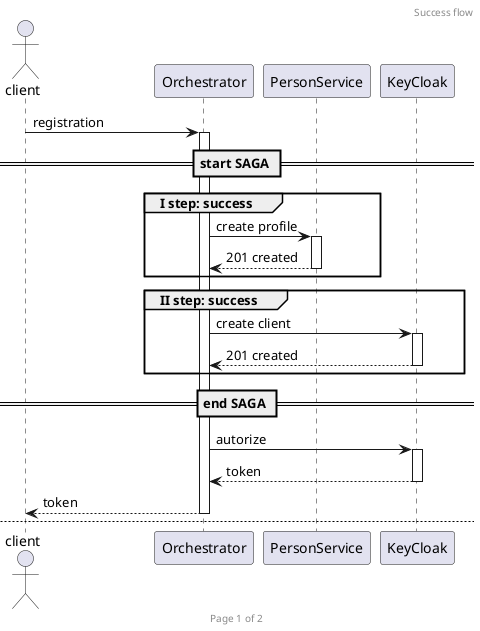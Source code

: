 @startuml
'https://plantuml.com/sequence-diagram

header Success flow
footer Page %page% of %lastpage%

Actor client
participant Orchestrator as o
participant PersonService as p
participant KeyCloak as k

client -> o: registration
== start SAGA ==
activate o
group I step: success
o -> p: create profile
activate p
return 201 created
end
group II step: success
o -> k: create client
activate k
return 201 created
end
== end SAGA ==
o -> k: autorize
activate k
return token
return token

newpage 2
client -> o: registration
== start SAGA ==
activate o
group I step: success
o -> p: create profile
activate p
return 201 created
end
group II step: failure
o -> k: create client
activate k
return 503 unavalilable
end
== end SAGA ==
group compensation
o -> p: delete profile
activate p
return 200 success
end
return 500 error, try again later
@enduml